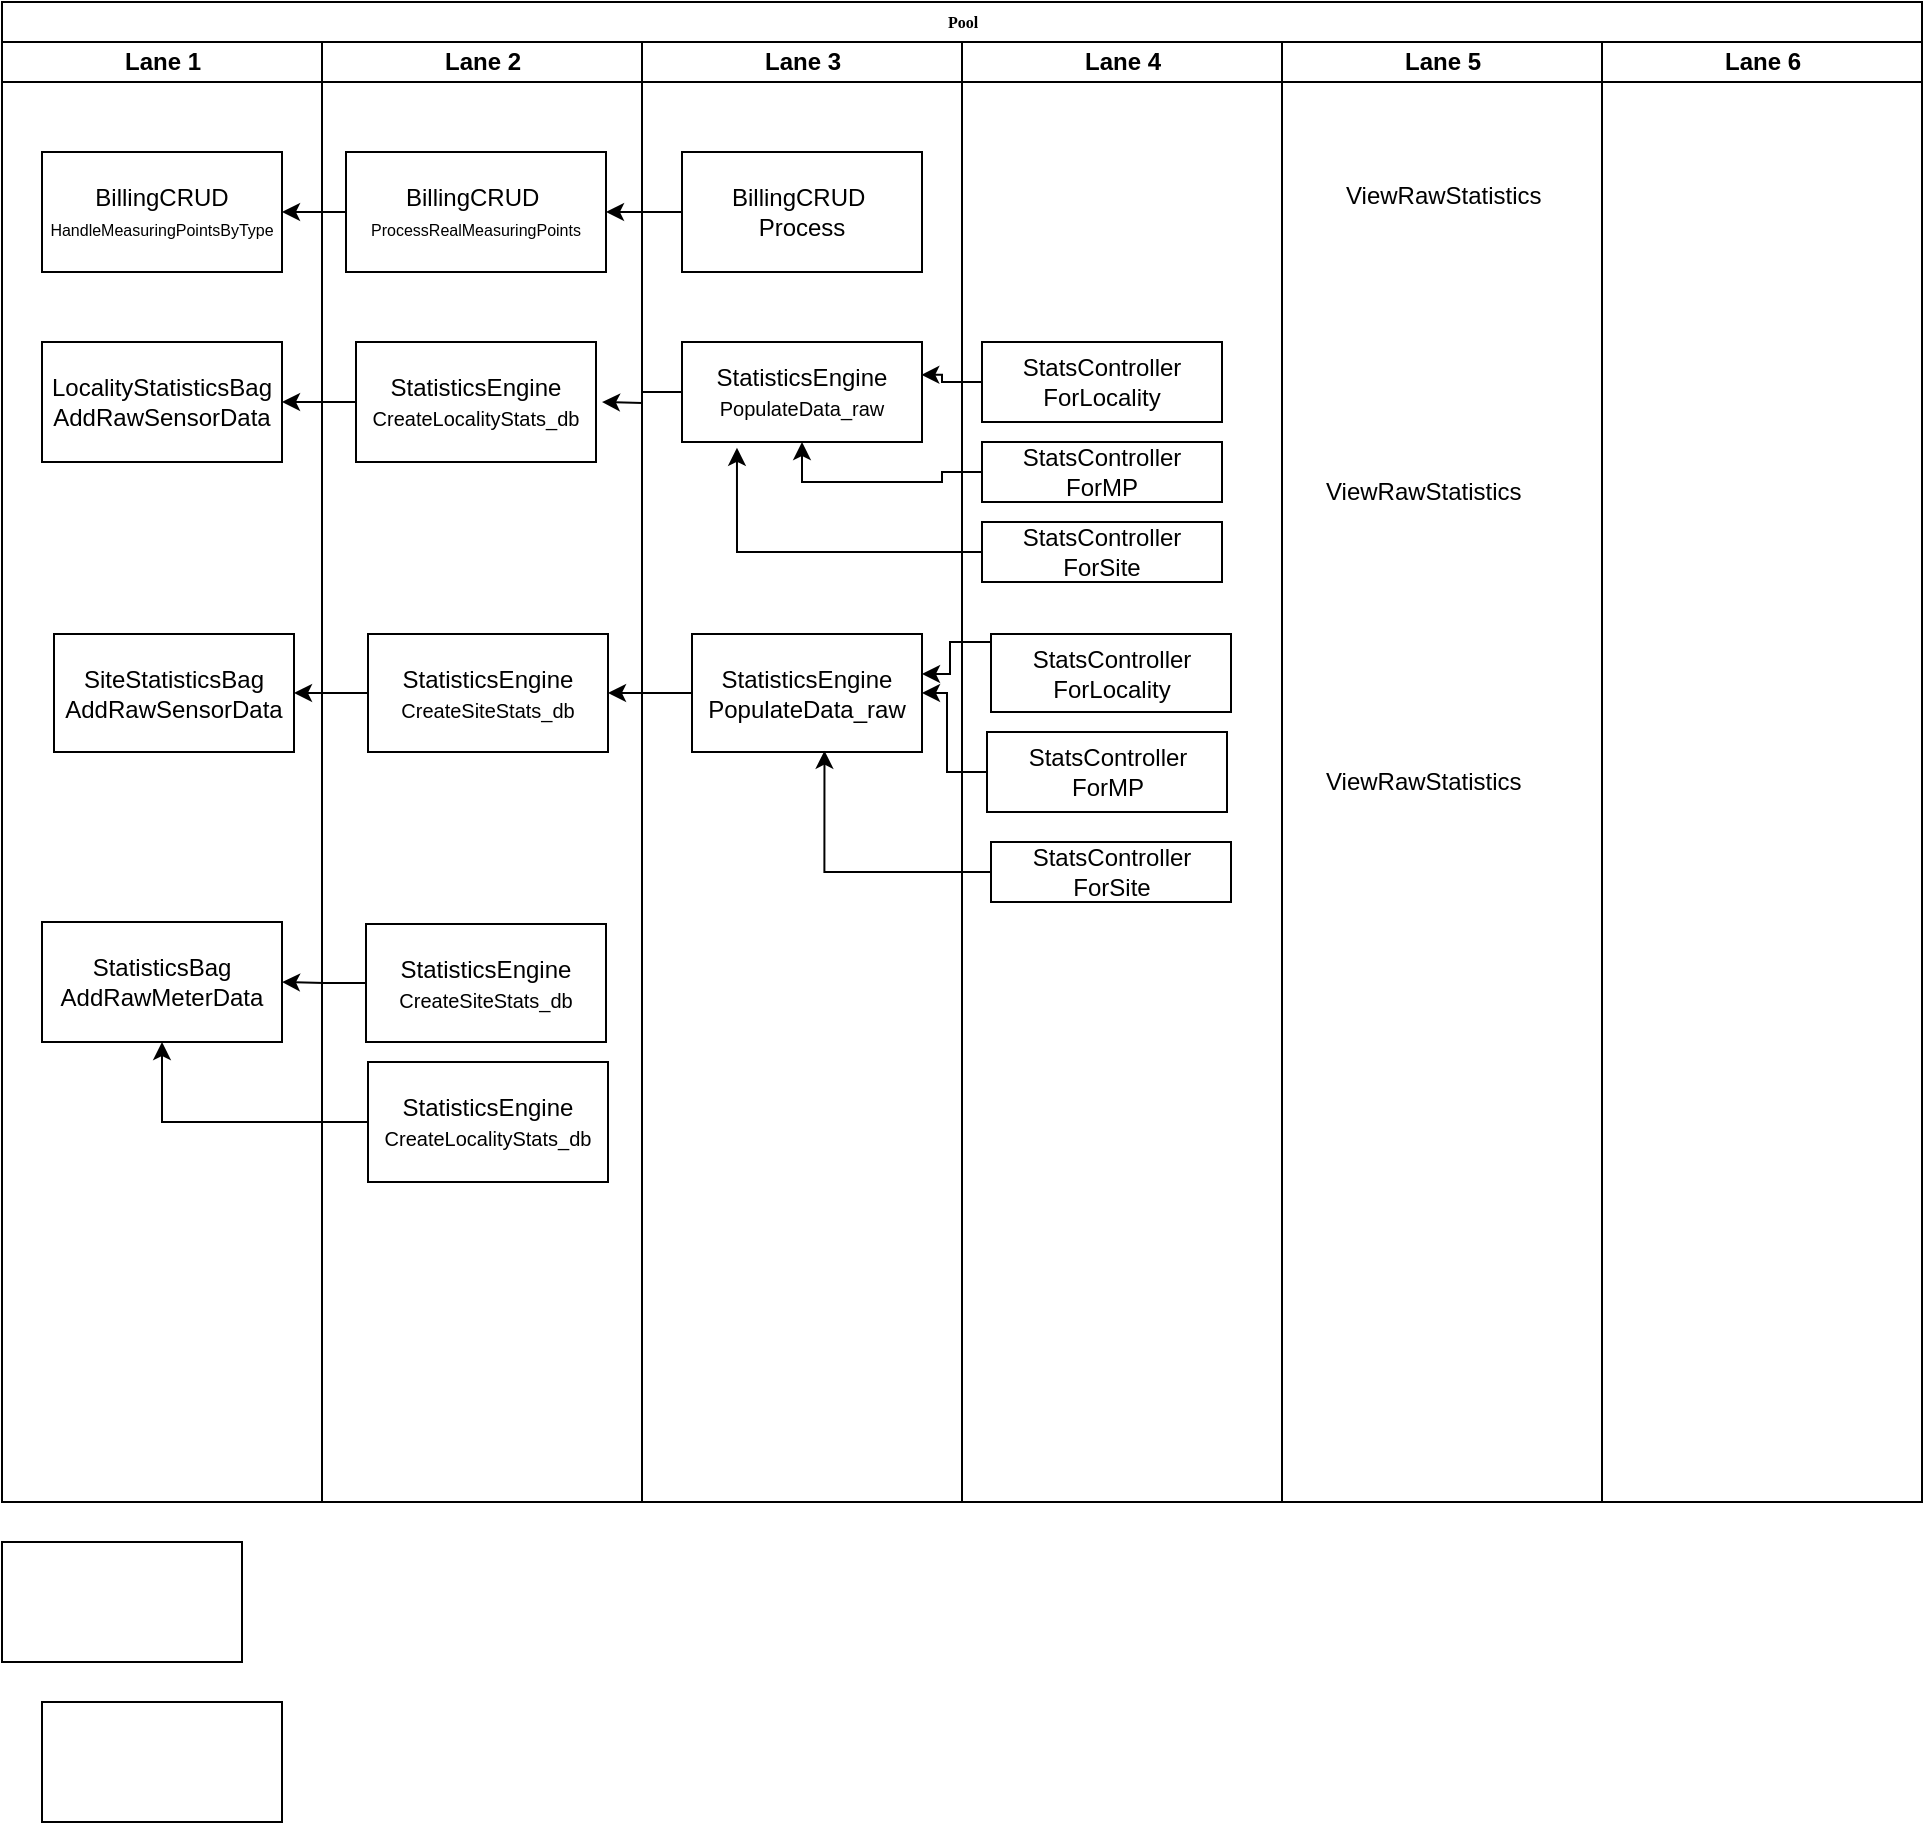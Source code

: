 <mxfile pages="1" version="11.2.8" type="github"><diagram name="Page-1" id="74e2e168-ea6b-b213-b513-2b3c1d86103e"><mxGraphModel dx="939" dy="503" grid="1" gridSize="10" guides="1" tooltips="1" connect="1" arrows="1" fold="1" page="1" pageScale="1" pageWidth="1100" pageHeight="850" background="#ffffff" math="0" shadow="0"><root><mxCell id="0"/><mxCell id="1" parent="0"/><mxCell id="77e6c97f196da883-1" value="Pool" style="swimlane;html=1;childLayout=stackLayout;startSize=20;rounded=0;shadow=0;labelBackgroundColor=none;strokeColor=#000000;strokeWidth=1;fillColor=#ffffff;fontFamily=Verdana;fontSize=8;fontColor=#000000;align=center;" parent="1" vertex="1"><mxGeometry x="70" y="40" width="960" height="750" as="geometry"/></mxCell><mxCell id="77e6c97f196da883-2" value="Lane 1" style="swimlane;html=1;startSize=20;" parent="77e6c97f196da883-1" vertex="1"><mxGeometry y="20" width="160" height="730" as="geometry"/></mxCell><mxCell id="3UAxCKrrLDUrN3cs4Jq6-1" value="BillingCRUD&lt;br&gt;&lt;font style=&quot;font-size: 8px&quot;&gt;HandleMeasuringPointsByType&lt;/font&gt;" style="rounded=0;whiteSpace=wrap;html=1;" parent="77e6c97f196da883-2" vertex="1"><mxGeometry x="20" y="55" width="120" height="60" as="geometry"/></mxCell><mxCell id="3UAxCKrrLDUrN3cs4Jq6-7" value="LocalityStatisticsBag&lt;br&gt;AddRawSensorData" style="rounded=0;whiteSpace=wrap;html=1;" parent="77e6c97f196da883-2" vertex="1"><mxGeometry x="20" y="150" width="120" height="60" as="geometry"/></mxCell><mxCell id="3UAxCKrrLDUrN3cs4Jq6-13" value="SiteStatisticsBag&lt;br&gt;AddRawSensorData" style="rounded=0;whiteSpace=wrap;html=1;" parent="77e6c97f196da883-2" vertex="1"><mxGeometry x="26" y="296" width="120" height="59" as="geometry"/></mxCell><mxCell id="MgPwdPifBtXl74d9ezxB-16" value="StatisticsBag AddRawMeterData" style="rounded=0;whiteSpace=wrap;html=1;" vertex="1" parent="77e6c97f196da883-2"><mxGeometry x="20" y="440" width="120" height="60" as="geometry"/></mxCell><mxCell id="77e6c97f196da883-3" value="Lane 2" style="swimlane;html=1;startSize=20;" parent="77e6c97f196da883-1" vertex="1"><mxGeometry x="160" y="20" width="160" height="730" as="geometry"/></mxCell><mxCell id="3UAxCKrrLDUrN3cs4Jq6-2" value="&lt;font style=&quot;font-size: 8px&quot;&gt;&lt;span style=&quot;font-size: 12px&quot;&gt;BillingCRUD&amp;nbsp;&lt;br&gt;&lt;/span&gt;ProcessRealMeasuringPoints&lt;/font&gt;" style="rounded=0;whiteSpace=wrap;html=1;" parent="77e6c97f196da883-3" vertex="1"><mxGeometry x="12" y="55" width="130" height="60" as="geometry"/></mxCell><mxCell id="3UAxCKrrLDUrN3cs4Jq6-8" value="StatisticsEngine&lt;br&gt;&lt;font style=&quot;font-size: 10px&quot;&gt;CreateLocalityStats_db&lt;/font&gt;" style="rounded=0;whiteSpace=wrap;html=1;" parent="77e6c97f196da883-3" vertex="1"><mxGeometry x="17" y="150" width="120" height="60" as="geometry"/></mxCell><mxCell id="3UAxCKrrLDUrN3cs4Jq6-14" value="&lt;span style=&quot;white-space: normal&quot;&gt;StatisticsEngine&lt;/span&gt;&lt;br style=&quot;white-space: normal&quot;&gt;&lt;font style=&quot;white-space: normal ; font-size: 10px&quot;&gt;CreateSiteStats_db&lt;/font&gt;" style="rounded=0;whiteSpace=wrap;html=1;" parent="77e6c97f196da883-3" vertex="1"><mxGeometry x="23" y="296" width="120" height="59" as="geometry"/></mxCell><mxCell id="MgPwdPifBtXl74d9ezxB-17" value="&lt;span style=&quot;white-space: normal&quot;&gt;StatisticsEngine&lt;/span&gt;&lt;br style=&quot;white-space: normal&quot;&gt;&lt;font style=&quot;white-space: normal ; font-size: 10px&quot;&gt;CreateSiteStats_db&lt;/font&gt;" style="rounded=0;whiteSpace=wrap;html=1;" vertex="1" parent="77e6c97f196da883-3"><mxGeometry x="22" y="441" width="120" height="59" as="geometry"/></mxCell><mxCell id="MgPwdPifBtXl74d9ezxB-18" value="StatisticsEngine&lt;br&gt;&lt;font style=&quot;font-size: 10px&quot;&gt;CreateLocalityStats_db&lt;/font&gt;" style="rounded=0;whiteSpace=wrap;html=1;" vertex="1" parent="77e6c97f196da883-3"><mxGeometry x="23" y="510" width="120" height="60" as="geometry"/></mxCell><mxCell id="77e6c97f196da883-4" value="Lane 3" style="swimlane;html=1;startSize=20;" parent="77e6c97f196da883-1" vertex="1"><mxGeometry x="320" y="20" width="160" height="730" as="geometry"/></mxCell><mxCell id="3UAxCKrrLDUrN3cs4Jq6-5" value="&lt;span style=&quot;white-space: normal&quot;&gt;BillingCRUD&amp;nbsp;&lt;br&gt;&lt;/span&gt;&lt;span style=&quot;white-space: normal&quot;&gt;&lt;font style=&quot;font-size: 12px&quot;&gt;Process&lt;/font&gt;&lt;/span&gt;" style="rounded=0;whiteSpace=wrap;html=1;" parent="77e6c97f196da883-4" vertex="1"><mxGeometry x="20" y="55" width="120" height="60" as="geometry"/></mxCell><mxCell id="3UAxCKrrLDUrN3cs4Jq6-9" value="&lt;span style=&quot;white-space: normal&quot;&gt;StatisticsEngine&lt;/span&gt;&lt;br style=&quot;white-space: normal&quot;&gt;&lt;font style=&quot;white-space: normal ; font-size: 10px&quot;&gt;PopulateData_raw&lt;/font&gt;" style="rounded=0;whiteSpace=wrap;html=1;" parent="77e6c97f196da883-4" vertex="1"><mxGeometry x="20" y="150" width="120" height="50" as="geometry"/></mxCell><mxCell id="MgPwdPifBtXl74d9ezxB-2" value="&lt;div&gt;StatisticsEngine&lt;/div&gt;&lt;div&gt;PopulateData_raw&lt;/div&gt;" style="rounded=0;whiteSpace=wrap;html=1;" vertex="1" parent="77e6c97f196da883-4"><mxGeometry x="25" y="296" width="115" height="59" as="geometry"/></mxCell><mxCell id="77e6c97f196da883-5" value="Lane 4" style="swimlane;html=1;startSize=20;" parent="77e6c97f196da883-1" vertex="1"><mxGeometry x="480" y="20" width="160" height="730" as="geometry"/></mxCell><mxCell id="3UAxCKrrLDUrN3cs4Jq6-12" value="StatsController&lt;br&gt;ForLocality" style="rounded=0;whiteSpace=wrap;html=1;" parent="77e6c97f196da883-5" vertex="1"><mxGeometry x="10" y="150" width="120" height="40" as="geometry"/></mxCell><mxCell id="3UAxCKrrLDUrN3cs4Jq6-16" value="StatsController&lt;br&gt;ForMP" style="rounded=0;whiteSpace=wrap;html=1;" parent="77e6c97f196da883-5" vertex="1"><mxGeometry x="10" y="200" width="120" height="30" as="geometry"/></mxCell><mxCell id="3UAxCKrrLDUrN3cs4Jq6-21" value="StatsController&lt;br&gt;ForSite" style="rounded=0;whiteSpace=wrap;html=1;" parent="77e6c97f196da883-5" vertex="1"><mxGeometry x="10" y="240" width="120" height="30" as="geometry"/></mxCell><mxCell id="MgPwdPifBtXl74d9ezxB-4" value="StatsController&lt;br&gt;ForLocality" style="rounded=0;whiteSpace=wrap;html=1;" vertex="1" parent="77e6c97f196da883-5"><mxGeometry x="14.5" y="296" width="120" height="39" as="geometry"/></mxCell><mxCell id="MgPwdPifBtXl74d9ezxB-6" value="StatsController&lt;br&gt;ForMP" style="rounded=0;whiteSpace=wrap;html=1;" vertex="1" parent="77e6c97f196da883-5"><mxGeometry x="12.5" y="345" width="120" height="40" as="geometry"/></mxCell><mxCell id="MgPwdPifBtXl74d9ezxB-7" value="StatsController&lt;br&gt;ForSite" style="rounded=0;whiteSpace=wrap;html=1;" vertex="1" parent="77e6c97f196da883-5"><mxGeometry x="14.5" y="400" width="120" height="30" as="geometry"/></mxCell><mxCell id="77e6c97f196da883-6" value="Lane 5" style="swimlane;html=1;startSize=20;" parent="77e6c97f196da883-1" vertex="1"><mxGeometry x="640" y="20" width="160" height="730" as="geometry"/></mxCell><mxCell id="MgPwdPifBtXl74d9ezxB-15" value="ViewRawStatistics" style="text;html=1;resizable=0;points=[];autosize=1;align=left;verticalAlign=top;spacingTop=-4;" vertex="1" parent="77e6c97f196da883-6"><mxGeometry x="20" y="360" width="120" height="20" as="geometry"/></mxCell><mxCell id="MgPwdPifBtXl74d9ezxB-14" value="ViewRawStatistics" style="text;html=1;resizable=0;points=[];autosize=1;align=left;verticalAlign=top;spacingTop=-4;" vertex="1" parent="77e6c97f196da883-6"><mxGeometry x="20" y="215" width="120" height="20" as="geometry"/></mxCell><mxCell id="77e6c97f196da883-7" value="Lane 6" style="swimlane;html=1;startSize=20;" parent="77e6c97f196da883-1" vertex="1"><mxGeometry x="800" y="20" width="160" height="730" as="geometry"/></mxCell><mxCell id="3UAxCKrrLDUrN3cs4Jq6-3" style="edgeStyle=orthogonalEdgeStyle;rounded=0;orthogonalLoop=1;jettySize=auto;html=1;exitX=0;exitY=0.5;exitDx=0;exitDy=0;entryX=1;entryY=0.5;entryDx=0;entryDy=0;" parent="77e6c97f196da883-1" source="3UAxCKrrLDUrN3cs4Jq6-2" target="3UAxCKrrLDUrN3cs4Jq6-1" edge="1"><mxGeometry relative="1" as="geometry"/></mxCell><mxCell id="3UAxCKrrLDUrN3cs4Jq6-6" style="edgeStyle=orthogonalEdgeStyle;rounded=0;orthogonalLoop=1;jettySize=auto;html=1;exitX=0;exitY=0.5;exitDx=0;exitDy=0;entryX=1;entryY=0.5;entryDx=0;entryDy=0;" parent="77e6c97f196da883-1" source="3UAxCKrrLDUrN3cs4Jq6-5" target="3UAxCKrrLDUrN3cs4Jq6-2" edge="1"><mxGeometry relative="1" as="geometry"/></mxCell><mxCell id="3UAxCKrrLDUrN3cs4Jq6-10" style="edgeStyle=orthogonalEdgeStyle;rounded=0;orthogonalLoop=1;jettySize=auto;html=1;entryX=1;entryY=0.5;entryDx=0;entryDy=0;" parent="77e6c97f196da883-1" source="3UAxCKrrLDUrN3cs4Jq6-8" target="3UAxCKrrLDUrN3cs4Jq6-7" edge="1"><mxGeometry relative="1" as="geometry"/></mxCell><mxCell id="3UAxCKrrLDUrN3cs4Jq6-15" style="edgeStyle=orthogonalEdgeStyle;rounded=0;orthogonalLoop=1;jettySize=auto;html=1;entryX=1;entryY=0.5;entryDx=0;entryDy=0;" parent="77e6c97f196da883-1" source="3UAxCKrrLDUrN3cs4Jq6-14" target="3UAxCKrrLDUrN3cs4Jq6-13" edge="1"><mxGeometry relative="1" as="geometry"/></mxCell><mxCell id="3UAxCKrrLDUrN3cs4Jq6-19" style="edgeStyle=orthogonalEdgeStyle;rounded=0;orthogonalLoop=1;jettySize=auto;html=1;exitX=0;exitY=0.5;exitDx=0;exitDy=0;entryX=0.5;entryY=1;entryDx=0;entryDy=0;" parent="77e6c97f196da883-1" source="3UAxCKrrLDUrN3cs4Jq6-16" target="3UAxCKrrLDUrN3cs4Jq6-9" edge="1"><mxGeometry relative="1" as="geometry"/></mxCell><mxCell id="3UAxCKrrLDUrN3cs4Jq6-22" style="edgeStyle=orthogonalEdgeStyle;rounded=0;orthogonalLoop=1;jettySize=auto;html=1;exitX=0;exitY=0.5;exitDx=0;exitDy=0;entryX=0.229;entryY=1.058;entryDx=0;entryDy=0;entryPerimeter=0;" parent="77e6c97f196da883-1" source="3UAxCKrrLDUrN3cs4Jq6-21" target="3UAxCKrrLDUrN3cs4Jq6-9" edge="1"><mxGeometry relative="1" as="geometry"/></mxCell><mxCell id="MgPwdPifBtXl74d9ezxB-3" style="edgeStyle=orthogonalEdgeStyle;rounded=0;orthogonalLoop=1;jettySize=auto;html=1;" edge="1" parent="77e6c97f196da883-1" source="MgPwdPifBtXl74d9ezxB-2" target="3UAxCKrrLDUrN3cs4Jq6-14"><mxGeometry relative="1" as="geometry"/></mxCell><mxCell id="MgPwdPifBtXl74d9ezxB-5" style="edgeStyle=orthogonalEdgeStyle;rounded=0;orthogonalLoop=1;jettySize=auto;html=1;entryX=0.997;entryY=0.328;entryDx=0;entryDy=0;entryPerimeter=0;" edge="1" parent="77e6c97f196da883-1" source="3UAxCKrrLDUrN3cs4Jq6-12" target="3UAxCKrrLDUrN3cs4Jq6-9"><mxGeometry relative="1" as="geometry"/></mxCell><mxCell id="MgPwdPifBtXl74d9ezxB-8" style="edgeStyle=orthogonalEdgeStyle;rounded=0;orthogonalLoop=1;jettySize=auto;html=1;" edge="1" parent="77e6c97f196da883-1" source="MgPwdPifBtXl74d9ezxB-4" target="MgPwdPifBtXl74d9ezxB-2"><mxGeometry relative="1" as="geometry"><Array as="points"><mxPoint x="474" y="320"/><mxPoint x="474" y="336"/></Array></mxGeometry></mxCell><mxCell id="MgPwdPifBtXl74d9ezxB-9" style="edgeStyle=orthogonalEdgeStyle;rounded=0;orthogonalLoop=1;jettySize=auto;html=1;" edge="1" parent="77e6c97f196da883-1" source="MgPwdPifBtXl74d9ezxB-6" target="MgPwdPifBtXl74d9ezxB-2"><mxGeometry relative="1" as="geometry"/></mxCell><mxCell id="MgPwdPifBtXl74d9ezxB-10" style="edgeStyle=orthogonalEdgeStyle;rounded=0;orthogonalLoop=1;jettySize=auto;html=1;entryX=0.576;entryY=0.989;entryDx=0;entryDy=0;entryPerimeter=0;" edge="1" parent="77e6c97f196da883-1" source="MgPwdPifBtXl74d9ezxB-7" target="MgPwdPifBtXl74d9ezxB-2"><mxGeometry relative="1" as="geometry"/></mxCell><mxCell id="MgPwdPifBtXl74d9ezxB-19" style="edgeStyle=orthogonalEdgeStyle;rounded=0;orthogonalLoop=1;jettySize=auto;html=1;entryX=1;entryY=0.5;entryDx=0;entryDy=0;" edge="1" parent="77e6c97f196da883-1" source="MgPwdPifBtXl74d9ezxB-17" target="MgPwdPifBtXl74d9ezxB-16"><mxGeometry relative="1" as="geometry"/></mxCell><mxCell id="MgPwdPifBtXl74d9ezxB-20" style="edgeStyle=orthogonalEdgeStyle;rounded=0;orthogonalLoop=1;jettySize=auto;html=1;entryX=0.5;entryY=1;entryDx=0;entryDy=0;" edge="1" parent="77e6c97f196da883-1" source="MgPwdPifBtXl74d9ezxB-18" target="MgPwdPifBtXl74d9ezxB-16"><mxGeometry relative="1" as="geometry"/></mxCell><mxCell id="3UAxCKrrLDUrN3cs4Jq6-11" style="edgeStyle=orthogonalEdgeStyle;rounded=0;orthogonalLoop=1;jettySize=auto;html=1;" parent="1" source="3UAxCKrrLDUrN3cs4Jq6-9" edge="1"><mxGeometry relative="1" as="geometry"><mxPoint x="370" y="240" as="targetPoint"/></mxGeometry></mxCell><mxCell id="3UAxCKrrLDUrN3cs4Jq6-20" value="" style="rounded=0;whiteSpace=wrap;html=1;" parent="1" vertex="1"><mxGeometry x="70" y="810" width="120" height="60" as="geometry"/></mxCell><mxCell id="MgPwdPifBtXl74d9ezxB-1" value="" style="rounded=0;whiteSpace=wrap;html=1;" vertex="1" parent="1"><mxGeometry x="90" y="890" width="120" height="60" as="geometry"/></mxCell><mxCell id="MgPwdPifBtXl74d9ezxB-11" value="ViewRawStatistics" style="text;html=1;resizable=0;points=[];autosize=1;align=left;verticalAlign=top;spacingTop=-4;" vertex="1" parent="1"><mxGeometry x="740" y="127" width="120" height="20" as="geometry"/></mxCell></root></mxGraphModel></diagram></mxfile>